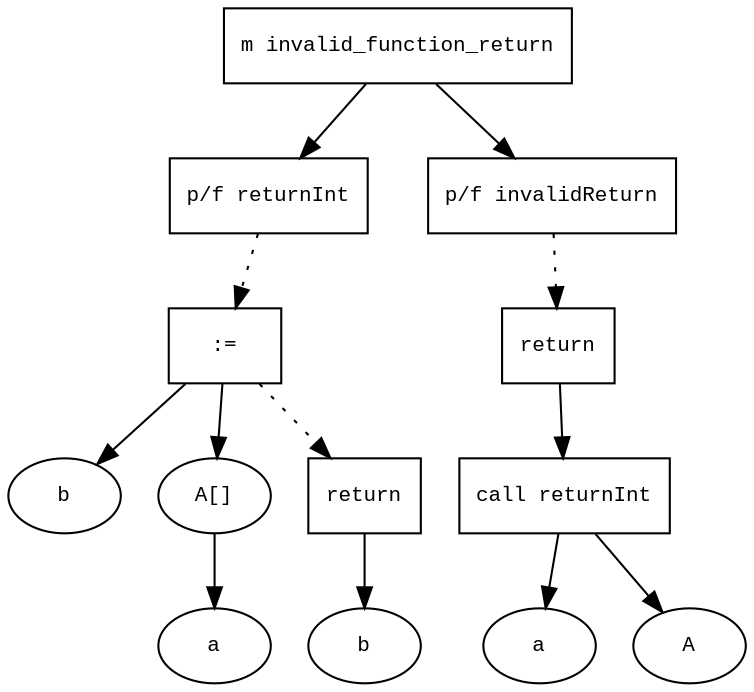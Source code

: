 digraph AST {
  graph [fontname="Times New Roman",fontsize=10];
  node  [fontname="Courier New",fontsize=10];
  edge  [fontname="Times New Roman",fontsize=10];

  node0 [label="m invalid_function_return",shape=box];
  node9 [label="p/f returnInt",shape=box];
  node17 [label=":=",shape=box];
  node14 [label="b",shape=ellipse];
  node17->node14;
  node15 [label="A[]",shape=ellipse];
  node16 [label="a",shape=ellipse];
  node15-> node16;
  node17->node15;
  node9 -> node17 [style=dotted];
  node19 [label="return",shape=box];
  node18 [label="b",shape=ellipse];
  node19->node18;
  node17 -> node19 [style=dotted];
  node0 -> node9;
  node20 [label="p/f invalidReturn",shape=box];
  node27 [label="return",shape=box];
  node24 [label="call returnInt",shape=box];
  node25 [label="a",shape=ellipse];
  node24->node25;
  node26 [label="A",shape=ellipse];
  node24->node26;
  node27->node24;
  node20 -> node27 [style=dotted];
  node0 -> node20;
}
